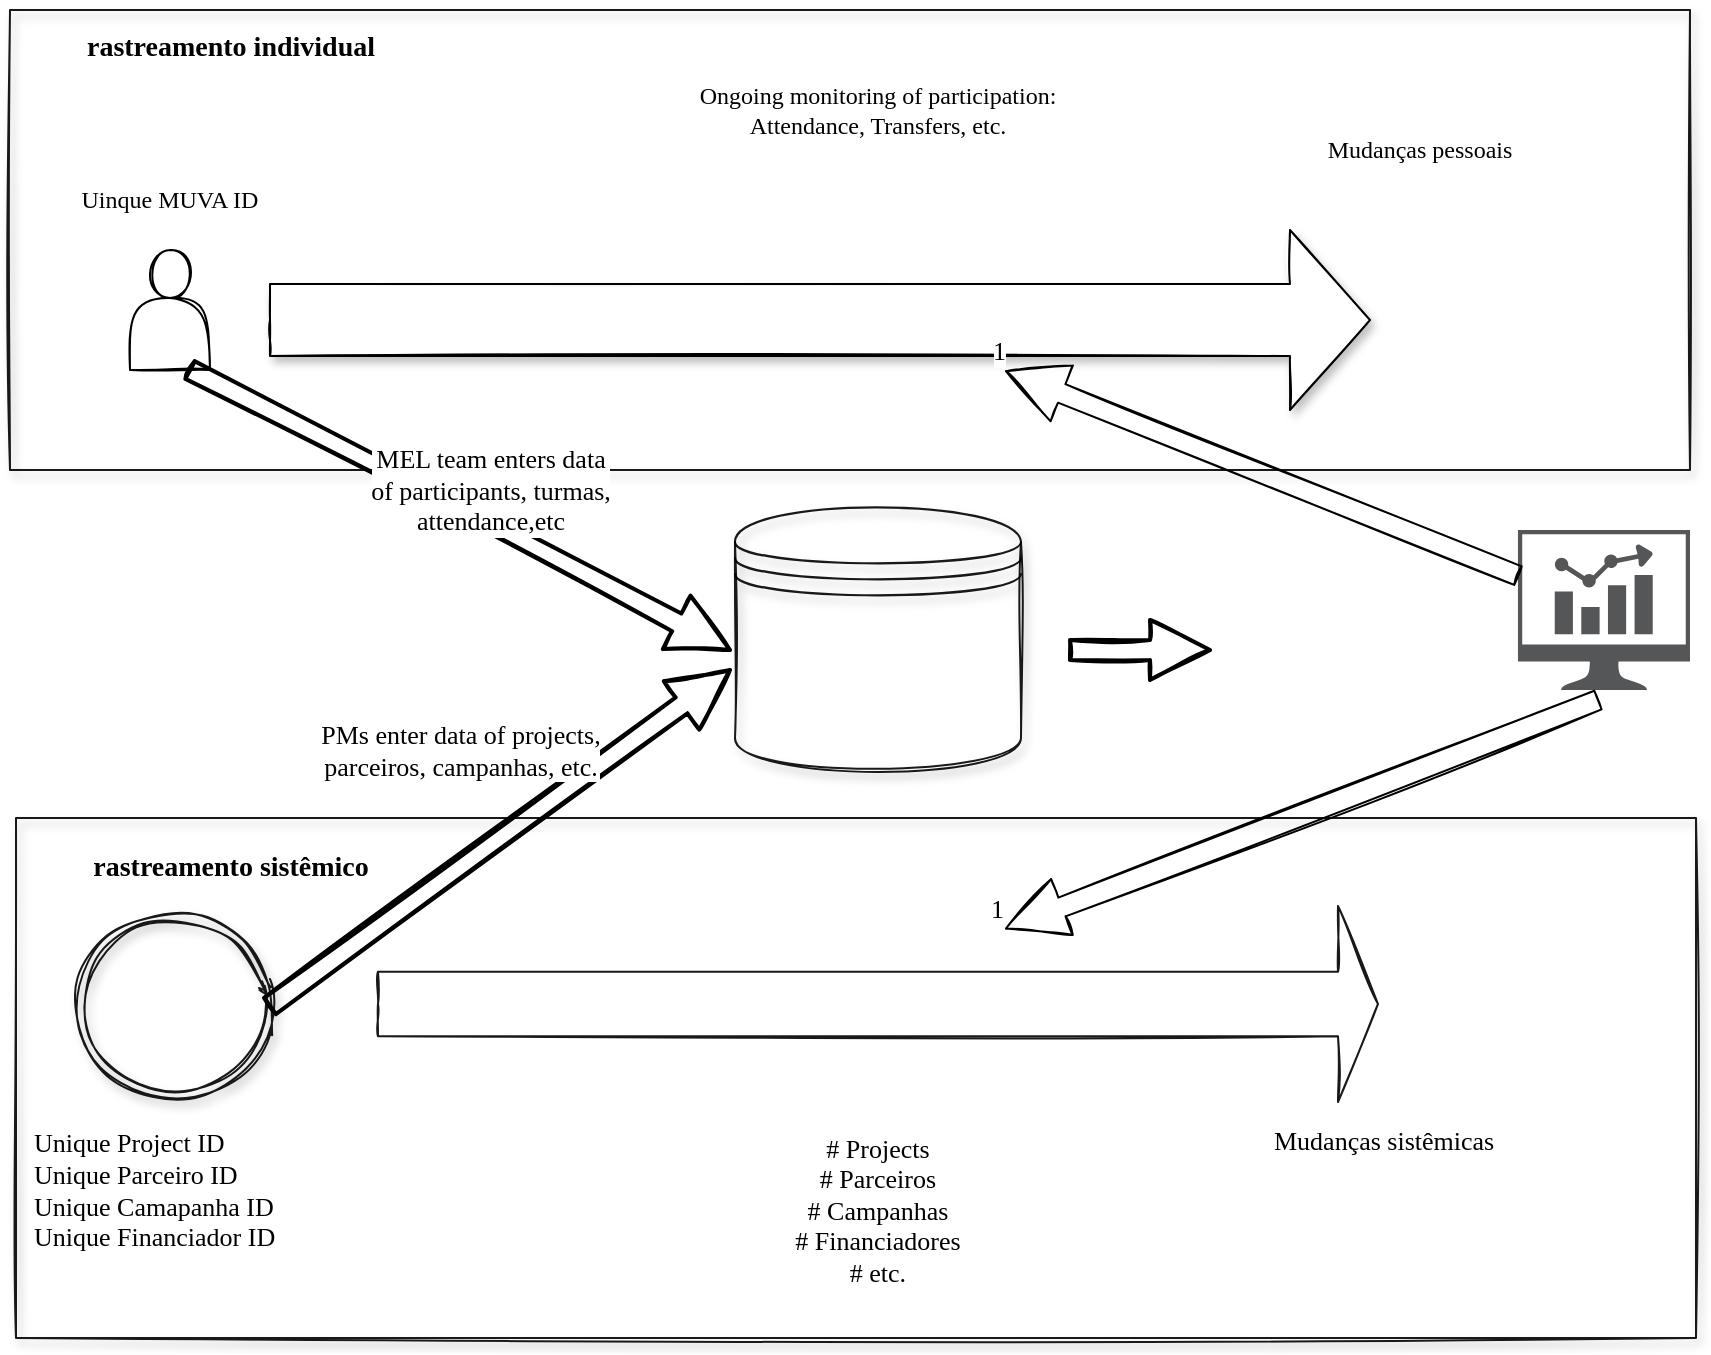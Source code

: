 <mxfile version="16.6.8" type="github">
  <diagram id="b8XWMj94MEjg0ryoiZQe" name="Page-1">
    <mxGraphModel dx="1038" dy="579" grid="1" gridSize="10" guides="1" tooltips="1" connect="1" arrows="1" fold="1" page="1" pageScale="1" pageWidth="1169" pageHeight="827" math="0" shadow="0">
      <root>
        <mxCell id="0" />
        <mxCell id="1" parent="0" />
        <mxCell id="0sP06umZVa7mvwQIkK_N-18" value="" style="shape=datastore;whiteSpace=wrap;html=1;shadow=1;sketch=1;fontFamily=Lucida Console;strokeWidth=1;fillColor=none;gradientColor=none;opacity=90;" vertex="1" parent="1">
          <mxGeometry x="382.5" y="260" width="143" height="130" as="geometry" />
        </mxCell>
        <mxCell id="0sP06umZVa7mvwQIkK_N-41" value="" style="group" vertex="1" connectable="0" parent="1">
          <mxGeometry x="23" y="414" width="840" height="260" as="geometry" />
        </mxCell>
        <mxCell id="0sP06umZVa7mvwQIkK_N-40" value="" style="html=1;dashed=0;whitespace=wrap;shadow=1;sketch=1;fontFamily=Lucida Console;strokeWidth=1;fillColor=none;gradientColor=none;opacity=90;" vertex="1" parent="0sP06umZVa7mvwQIkK_N-41">
          <mxGeometry width="840" height="260" as="geometry" />
        </mxCell>
        <mxCell id="0sP06umZVa7mvwQIkK_N-39" value="" style="shape=image;html=1;verticalAlign=top;verticalLabelPosition=bottom;labelBackgroundColor=#ffffff;imageAspect=0;aspect=fixed;image=https://cdn3.iconfinder.com/data/icons/arrows-set-12/512/reset-128.png;sketch=1;strokeWidth=1;dashed=1;imageBackground=none;" vertex="1" parent="0sP06umZVa7mvwQIkK_N-41">
          <mxGeometry x="367" y="16" width="128" height="128" as="geometry" />
        </mxCell>
        <mxCell id="0sP06umZVa7mvwQIkK_N-32" value="" style="ellipse;shape=doubleEllipse;html=1;dashed=0;whitespace=wrap;aspect=fixed;shadow=1;sketch=1;fontFamily=Lucida Console;fontSize=14;strokeWidth=1;fillColor=none;gradientColor=none;opacity=90;direction=south;" vertex="1" parent="0sP06umZVa7mvwQIkK_N-41">
          <mxGeometry x="31" y="46" width="96" height="96" as="geometry" />
        </mxCell>
        <mxCell id="0sP06umZVa7mvwQIkK_N-33" value="" style="html=1;shadow=0;dashed=0;align=center;verticalAlign=middle;shape=mxgraph.arrows2.arrow;dy=0.67;dx=20;notch=0;sketch=1;fontFamily=Lucida Console;fontSize=14;strokeWidth=1;fillColor=none;gradientColor=none;opacity=90;" vertex="1" parent="0sP06umZVa7mvwQIkK_N-41">
          <mxGeometry x="181" y="44" width="500" height="98" as="geometry" />
        </mxCell>
        <mxCell id="0sP06umZVa7mvwQIkK_N-35" value="Unique Project ID&lt;br&gt;Unique Parceiro ID&lt;br&gt;Unique Camapanha ID&lt;br&gt;Unique Financiador ID" style="text;html=1;strokeColor=none;fillColor=none;align=left;verticalAlign=middle;whiteSpace=wrap;rounded=0;shadow=1;sketch=1;fontFamily=Lucida Console;fontSize=13;opacity=90;" vertex="1" parent="0sP06umZVa7mvwQIkK_N-41">
          <mxGeometry x="7" y="171" width="170" height="30" as="geometry" />
        </mxCell>
        <mxCell id="0sP06umZVa7mvwQIkK_N-34" value="&lt;font style=&quot;font-size: 14px ; background-color: rgb(255 , 255 , 255)&quot;&gt;rastreamento sistêmico&lt;/font&gt;" style="text;strokeColor=none;fillColor=none;html=1;fontSize=24;fontStyle=1;verticalAlign=middle;align=center;shadow=1;sketch=1;fontFamily=Lucida Console;opacity=90;" vertex="1" parent="0sP06umZVa7mvwQIkK_N-41">
          <mxGeometry x="7" y="6" width="200" height="30" as="geometry" />
        </mxCell>
        <mxCell id="0sP06umZVa7mvwQIkK_N-37" value="# Projects&lt;br&gt;# Parceiros&lt;br&gt;# Campanhas&lt;br&gt;# Financiadores&lt;br&gt;# etc." style="text;html=1;strokeColor=none;fillColor=none;align=center;verticalAlign=middle;whiteSpace=wrap;rounded=0;shadow=1;sketch=1;fontFamily=Lucida Console;fontSize=13;opacity=90;" vertex="1" parent="0sP06umZVa7mvwQIkK_N-41">
          <mxGeometry x="346" y="146" width="170" height="100" as="geometry" />
        </mxCell>
        <mxCell id="0sP06umZVa7mvwQIkK_N-38" value="Mudanças sistêmicas" style="text;html=1;strokeColor=none;fillColor=none;align=left;verticalAlign=middle;whiteSpace=wrap;rounded=0;shadow=1;sketch=1;fontFamily=Lucida Console;fontSize=13;opacity=90;" vertex="1" parent="0sP06umZVa7mvwQIkK_N-41">
          <mxGeometry x="627" y="151" width="181" height="20" as="geometry" />
        </mxCell>
        <mxCell id="0sP06umZVa7mvwQIkK_N-42" value="" style="group" vertex="1" connectable="0" parent="1">
          <mxGeometry x="20" y="10" width="840" height="230" as="geometry" />
        </mxCell>
        <mxCell id="0sP06umZVa7mvwQIkK_N-19" value="" style="html=1;dashed=0;whitespace=wrap;shadow=1;sketch=1;fontFamily=Lucida Console;strokeWidth=1;fillColor=none;gradientColor=none;opacity=90;" vertex="1" parent="0sP06umZVa7mvwQIkK_N-42">
          <mxGeometry width="840" height="230" as="geometry" />
        </mxCell>
        <mxCell id="0sP06umZVa7mvwQIkK_N-2" value="" style="shape=actor;whiteSpace=wrap;html=1;sketch=1;" vertex="1" parent="0sP06umZVa7mvwQIkK_N-42">
          <mxGeometry x="60" y="120" width="40" height="60" as="geometry" />
        </mxCell>
        <mxCell id="0sP06umZVa7mvwQIkK_N-6" value="" style="html=1;shadow=1;dashed=0;align=center;verticalAlign=middle;shape=mxgraph.arrows2.arrow;dy=0.6;dx=40;notch=0;sketch=1;" vertex="1" parent="0sP06umZVa7mvwQIkK_N-42">
          <mxGeometry x="130" y="110" width="550" height="90" as="geometry" />
        </mxCell>
        <mxCell id="0sP06umZVa7mvwQIkK_N-8" value="" style="shape=image;html=1;verticalAlign=top;verticalLabelPosition=bottom;labelBackgroundColor=#ffffff;imageAspect=0;aspect=fixed;image=https://cdn3.iconfinder.com/data/icons/arrows-set-12/512/reset-128.png;sketch=1;strokeWidth=1;dashed=1;imageBackground=none;" vertex="1" parent="0sP06umZVa7mvwQIkK_N-42">
          <mxGeometry x="370" y="91" width="128" height="128" as="geometry" />
        </mxCell>
        <mxCell id="0sP06umZVa7mvwQIkK_N-9" value="&lt;font face=&quot;Lucida Console&quot;&gt;Uinque MUVA ID&lt;/font&gt;" style="text;html=1;strokeColor=none;fillColor=none;align=center;verticalAlign=middle;whiteSpace=wrap;rounded=0;shadow=1;dashed=1;sketch=1;" vertex="1" parent="0sP06umZVa7mvwQIkK_N-42">
          <mxGeometry x="25" y="80" width="110" height="30" as="geometry" />
        </mxCell>
        <mxCell id="0sP06umZVa7mvwQIkK_N-10" value="&lt;font face=&quot;Lucida Console&quot;&gt;Ongoing monitoring of participation: Attendance, Transfers, etc.&lt;/font&gt;" style="text;html=1;strokeColor=none;fillColor=none;align=center;verticalAlign=middle;whiteSpace=wrap;rounded=0;shadow=1;dashed=1;sketch=1;gradientColor=none;opacity=90;" vertex="1" parent="0sP06umZVa7mvwQIkK_N-42">
          <mxGeometry x="339" y="20" width="190" height="60" as="geometry" />
        </mxCell>
        <mxCell id="0sP06umZVa7mvwQIkK_N-17" value="&lt;font face=&quot;Lucida Console&quot;&gt;Mudanças pessoais&lt;/font&gt;" style="text;html=1;strokeColor=none;fillColor=none;align=center;verticalAlign=middle;whiteSpace=wrap;rounded=0;shadow=1;dashed=1;sketch=1;gradientColor=none;opacity=90;" vertex="1" parent="0sP06umZVa7mvwQIkK_N-42">
          <mxGeometry x="610" y="40" width="190" height="60" as="geometry" />
        </mxCell>
        <mxCell id="0sP06umZVa7mvwQIkK_N-20" value="&lt;font style=&quot;font-size: 14px&quot;&gt;rastreamento individual&lt;/font&gt;" style="text;strokeColor=none;fillColor=none;html=1;fontSize=24;fontStyle=1;verticalAlign=middle;align=center;shadow=1;sketch=1;fontFamily=Lucida Console;opacity=90;" vertex="1" parent="0sP06umZVa7mvwQIkK_N-42">
          <mxGeometry x="10" width="200" height="30" as="geometry" />
        </mxCell>
        <mxCell id="0sP06umZVa7mvwQIkK_N-43" value="" style="endArrow=classic;html=1;rounded=0;sketch=1;fillStyle=hachure;fontFamily=Lucida Console;fontSize=13;startSize=18;strokeWidth=2;fillColor=none;shape=arrow;" edge="1" parent="1">
          <mxGeometry width="50" height="50" relative="1" as="geometry">
            <mxPoint x="550" y="330" as="sourcePoint" />
            <mxPoint x="620" y="330" as="targetPoint" />
          </mxGeometry>
        </mxCell>
        <mxCell id="0sP06umZVa7mvwQIkK_N-45" value="" style="sketch=0;pointerEvents=1;shadow=0;dashed=0;html=1;strokeColor=none;fillColor=#434445;aspect=fixed;labelPosition=center;verticalLabelPosition=bottom;verticalAlign=top;align=center;outlineConnect=0;shape=mxgraph.vvd.nsx_dashboard;fontFamily=Lucida Console;fontSize=13;opacity=90;" vertex="1" parent="1">
          <mxGeometry x="773.98" y="270" width="86.02" height="80" as="geometry" />
        </mxCell>
        <mxCell id="0sP06umZVa7mvwQIkK_N-46" value="" style="endArrow=classic;html=1;rounded=0;sketch=1;fillStyle=hachure;fontFamily=Lucida Console;fontSize=13;startSize=18;strokeWidth=2;fillColor=none;shape=arrow;exitX=0.75;exitY=1;exitDx=0;exitDy=0;" edge="1" parent="1" source="0sP06umZVa7mvwQIkK_N-2">
          <mxGeometry width="50" height="50" relative="1" as="geometry">
            <mxPoint x="350" y="150" as="sourcePoint" />
            <mxPoint x="380" y="330" as="targetPoint" />
          </mxGeometry>
        </mxCell>
        <mxCell id="0sP06umZVa7mvwQIkK_N-47" value="MEL team enters data&lt;br&gt;of participants, turmas,&lt;br&gt;attendance,etc" style="edgeLabel;html=1;align=center;verticalAlign=middle;resizable=0;points=[];fontSize=13;fontFamily=Lucida Console;labelBorderColor=none;" vertex="1" connectable="0" parent="0sP06umZVa7mvwQIkK_N-46">
          <mxGeometry x="0.221" y="3" relative="1" as="geometry">
            <mxPoint x="-16" y="-23" as="offset" />
          </mxGeometry>
        </mxCell>
        <mxCell id="0sP06umZVa7mvwQIkK_N-48" value="" style="endArrow=classic;html=1;rounded=0;sketch=1;fillStyle=hachure;fontFamily=Lucida Console;fontSize=13;startSize=18;strokeWidth=2;fillColor=none;shape=arrow;exitX=0.5;exitY=0;exitDx=0;exitDy=0;" edge="1" parent="1" source="0sP06umZVa7mvwQIkK_N-32">
          <mxGeometry width="50" height="50" relative="1" as="geometry">
            <mxPoint x="120" y="200" as="sourcePoint" />
            <mxPoint x="380" y="340" as="targetPoint" />
          </mxGeometry>
        </mxCell>
        <mxCell id="0sP06umZVa7mvwQIkK_N-49" value="PMs enter data of projects,&lt;br&gt;parceiros, campanhas, etc." style="edgeLabel;html=1;align=center;verticalAlign=middle;resizable=0;points=[];fontSize=13;fontFamily=Lucida Console;" vertex="1" connectable="0" parent="0sP06umZVa7mvwQIkK_N-48">
          <mxGeometry x="0.221" y="3" relative="1" as="geometry">
            <mxPoint x="-44" y="-23" as="offset" />
          </mxGeometry>
        </mxCell>
        <mxCell id="0sP06umZVa7mvwQIkK_N-53" value="" style="endArrow=none;html=1;rounded=0;sketch=1;fillStyle=hachure;fontFamily=Lucida Console;fontSize=13;startSize=18;strokeWidth=1;fillColor=none;shape=arrow;" edge="1" parent="1" source="0sP06umZVa7mvwQIkK_N-45" target="0sP06umZVa7mvwQIkK_N-8">
          <mxGeometry relative="1" as="geometry">
            <mxPoint x="500" y="270" as="sourcePoint" />
            <mxPoint x="660" y="270" as="targetPoint" />
          </mxGeometry>
        </mxCell>
        <mxCell id="0sP06umZVa7mvwQIkK_N-54" value="1" style="resizable=0;html=1;align=right;verticalAlign=bottom;shadow=1;labelBackgroundColor=#FFFFFF;labelBorderColor=none;sketch=1;fontFamily=Lucida Console;fontSize=13;strokeWidth=1;fillColor=none;gradientColor=none;opacity=90;" connectable="0" vertex="1" parent="0sP06umZVa7mvwQIkK_N-53">
          <mxGeometry x="1" relative="1" as="geometry" />
        </mxCell>
        <mxCell id="0sP06umZVa7mvwQIkK_N-55" value="" style="endArrow=none;html=1;rounded=0;sketch=1;fillStyle=hachure;fontFamily=Lucida Console;fontSize=13;startSize=18;strokeWidth=1;fillColor=none;shape=arrow;exitX=0.465;exitY=1.063;exitDx=0;exitDy=0;exitPerimeter=0;strokeColor=default;" edge="1" parent="1" source="0sP06umZVa7mvwQIkK_N-45" target="0sP06umZVa7mvwQIkK_N-39">
          <mxGeometry relative="1" as="geometry">
            <mxPoint x="680" y="380" as="sourcePoint" />
            <mxPoint x="528" y="219.714" as="targetPoint" />
          </mxGeometry>
        </mxCell>
        <mxCell id="0sP06umZVa7mvwQIkK_N-56" value="1" style="resizable=0;html=1;align=right;verticalAlign=bottom;shadow=1;labelBackgroundColor=#FFFFFF;labelBorderColor=none;sketch=1;fontFamily=Lucida Console;fontSize=13;strokeWidth=1;fillColor=none;gradientColor=none;opacity=90;" connectable="0" vertex="1" parent="0sP06umZVa7mvwQIkK_N-55">
          <mxGeometry x="1" relative="1" as="geometry" />
        </mxCell>
      </root>
    </mxGraphModel>
  </diagram>
</mxfile>
